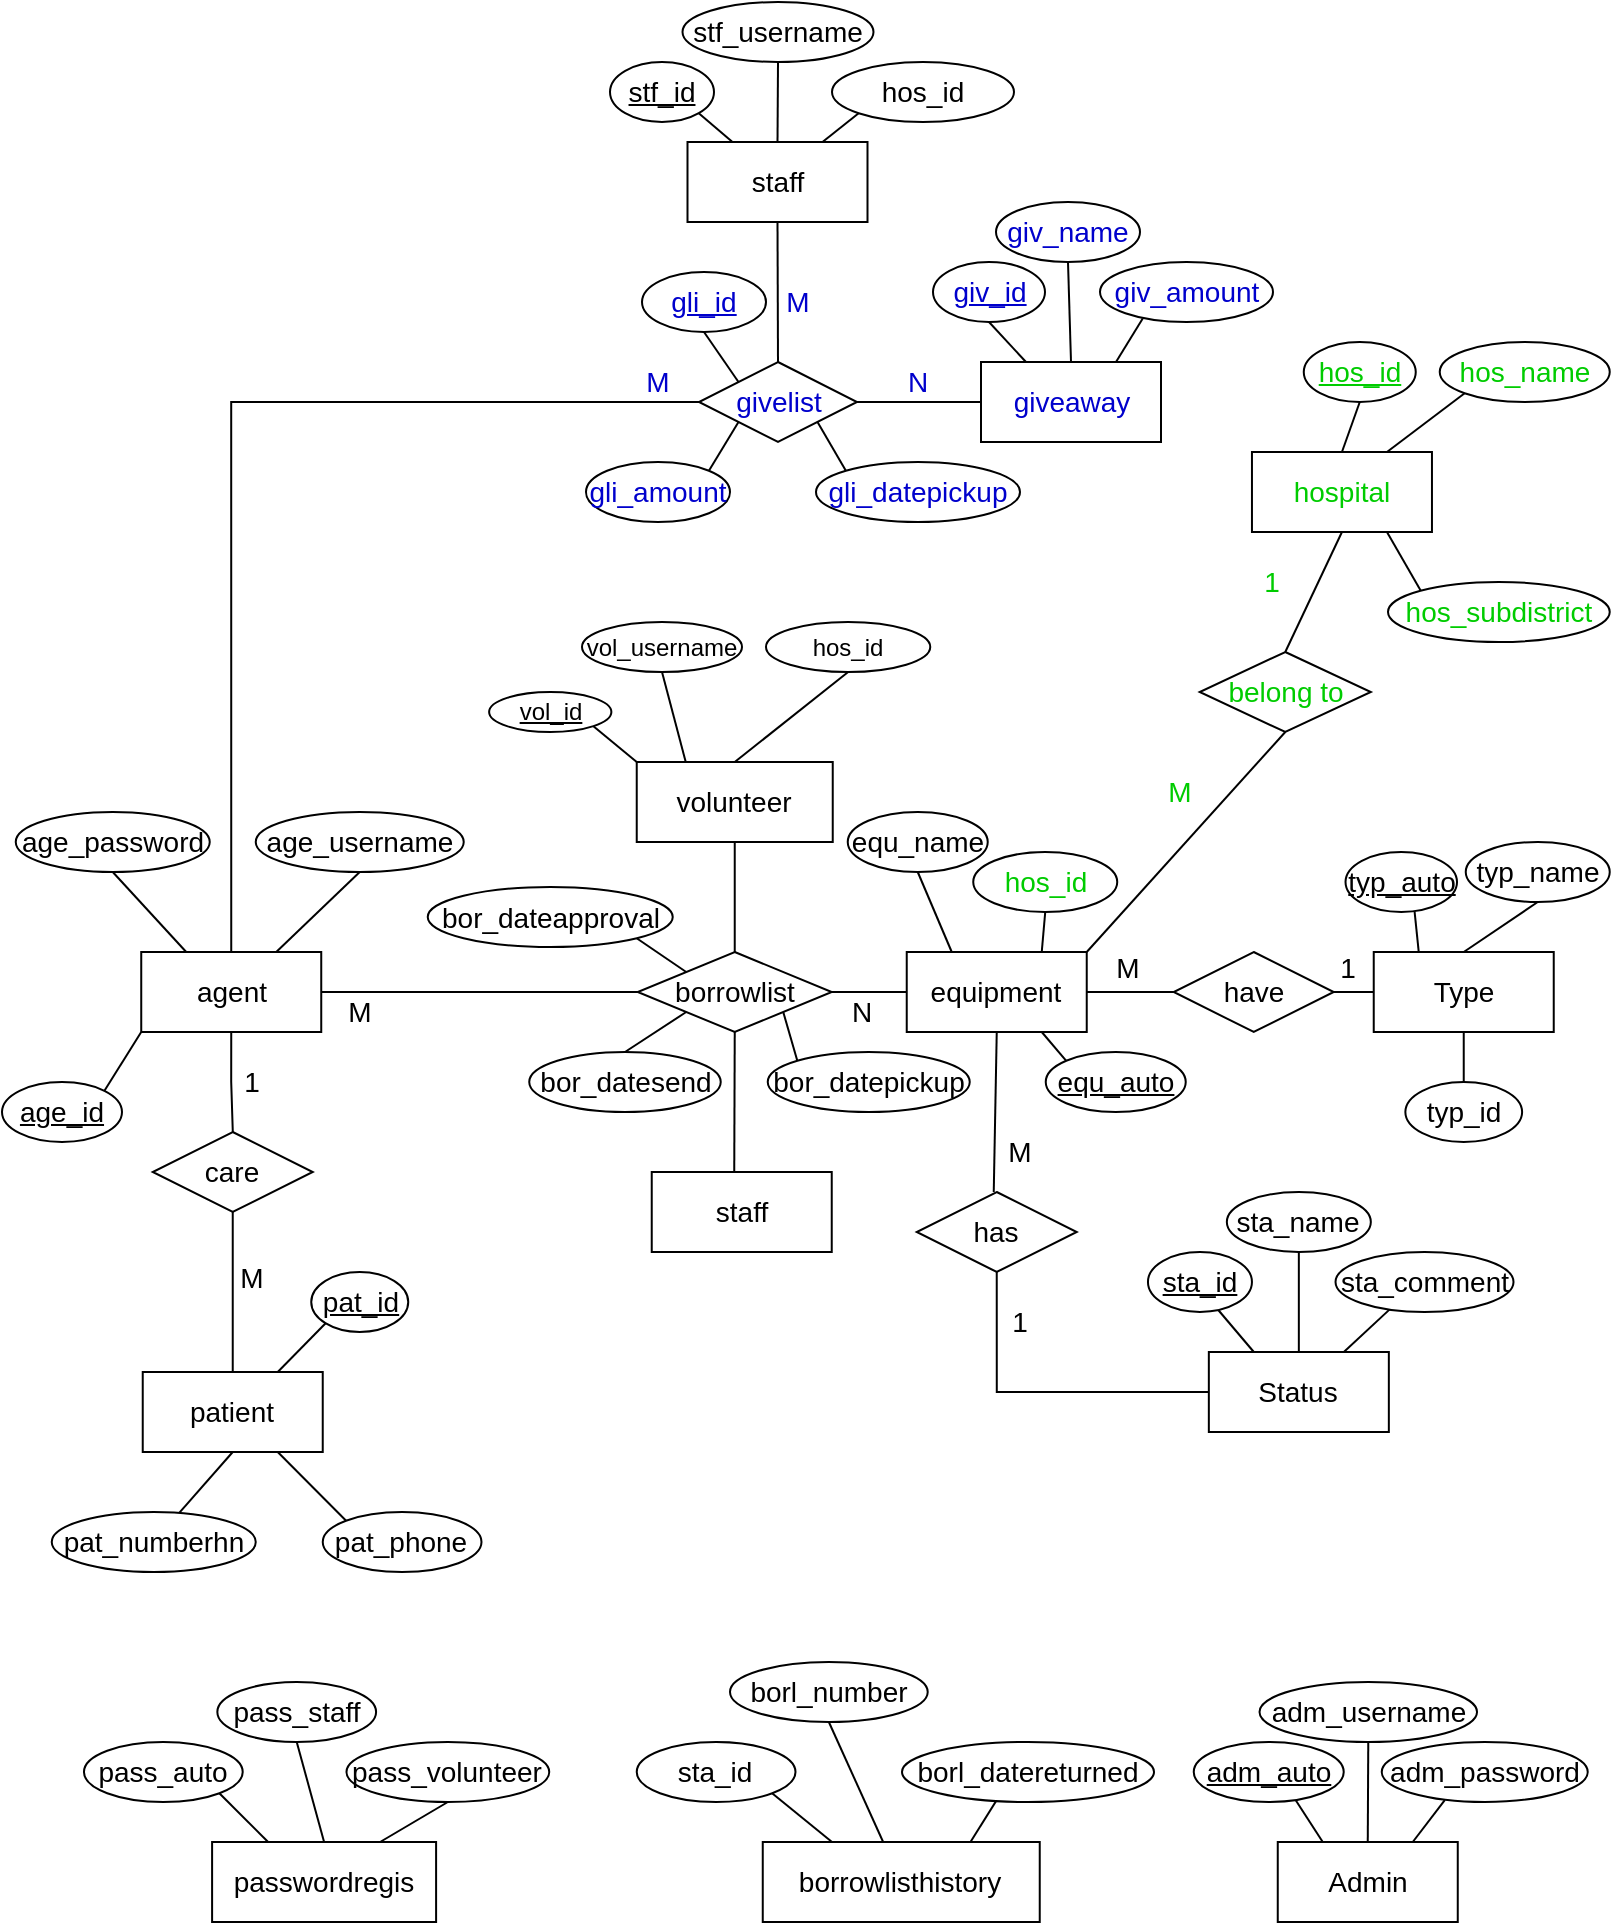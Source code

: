 <mxfile version="26.0.6">
  <diagram name="Page-1" id="g4jFMcm0eVery6ui0c0K">
    <mxGraphModel dx="733" dy="368" grid="1" gridSize="10" guides="1" tooltips="1" connect="1" arrows="1" fold="1" page="1" pageScale="1" pageWidth="827" pageHeight="1169" math="0" shadow="0">
      <root>
        <mxCell id="0" />
        <mxCell id="1" parent="0" />
        <mxCell id="QGnAQyisiJ7Ppkhib9Jt-1" style="rounded=0;orthogonalLoop=1;jettySize=auto;html=1;exitX=0.75;exitY=1;exitDx=0;exitDy=0;entryX=0;entryY=0;entryDx=0;entryDy=0;endArrow=none;endFill=0;" parent="1" source="QGnAQyisiJ7Ppkhib9Jt-3" target="QGnAQyisiJ7Ppkhib9Jt-78" edge="1">
          <mxGeometry relative="1" as="geometry" />
        </mxCell>
        <mxCell id="QGnAQyisiJ7Ppkhib9Jt-2" style="rounded=0;orthogonalLoop=1;jettySize=auto;html=1;exitX=0.5;exitY=1;exitDx=0;exitDy=0;endArrow=none;endFill=0;" parent="1" source="QGnAQyisiJ7Ppkhib9Jt-3" target="QGnAQyisiJ7Ppkhib9Jt-75" edge="1">
          <mxGeometry relative="1" as="geometry" />
        </mxCell>
        <mxCell id="QGnAQyisiJ7Ppkhib9Jt-3" value="&lt;div style=&quot;font-size: 14px;&quot;&gt;&lt;font style=&quot;font-size: 14px;&quot;&gt;patient&lt;/font&gt;&lt;/div&gt;" style="rounded=0;whiteSpace=wrap;html=1;fontSize=14;" parent="1" vertex="1">
          <mxGeometry x="80.37" y="725" width="90" height="40" as="geometry" />
        </mxCell>
        <mxCell id="QGnAQyisiJ7Ppkhib9Jt-4" style="edgeStyle=orthogonalEdgeStyle;rounded=0;orthogonalLoop=1;jettySize=auto;html=1;exitX=0.5;exitY=1;exitDx=0;exitDy=0;endArrow=none;endFill=0;" parent="1" source="QGnAQyisiJ7Ppkhib9Jt-5" target="QGnAQyisiJ7Ppkhib9Jt-7" edge="1">
          <mxGeometry relative="1" as="geometry" />
        </mxCell>
        <mxCell id="0Sr6EJHMYYpEwXV3v2He-5" style="rounded=0;orthogonalLoop=1;jettySize=auto;html=1;exitX=0;exitY=1;exitDx=0;exitDy=0;entryX=1;entryY=0;entryDx=0;entryDy=0;endArrow=none;endFill=0;" edge="1" parent="1" source="QGnAQyisiJ7Ppkhib9Jt-5" target="QGnAQyisiJ7Ppkhib9Jt-50">
          <mxGeometry relative="1" as="geometry" />
        </mxCell>
        <mxCell id="QGnAQyisiJ7Ppkhib9Jt-5" value="&lt;div style=&quot;font-size: 14px;&quot;&gt;&lt;font style=&quot;font-size: 14px;&quot;&gt;agent&lt;/font&gt;&lt;/div&gt;" style="rounded=0;whiteSpace=wrap;html=1;fontSize=14;" parent="1" vertex="1">
          <mxGeometry x="79.62" y="515" width="90" height="40" as="geometry" />
        </mxCell>
        <mxCell id="QGnAQyisiJ7Ppkhib9Jt-6" style="edgeStyle=orthogonalEdgeStyle;rounded=0;orthogonalLoop=1;jettySize=auto;html=1;exitX=0.5;exitY=1;exitDx=0;exitDy=0;entryX=0.5;entryY=0;entryDx=0;entryDy=0;endArrow=none;endFill=0;" parent="1" source="QGnAQyisiJ7Ppkhib9Jt-7" target="QGnAQyisiJ7Ppkhib9Jt-3" edge="1">
          <mxGeometry relative="1" as="geometry" />
        </mxCell>
        <mxCell id="QGnAQyisiJ7Ppkhib9Jt-7" value="&lt;font style=&quot;font-size: 14px;&quot;&gt;care&lt;/font&gt;" style="rhombus;whiteSpace=wrap;html=1;fontSize=14;" parent="1" vertex="1">
          <mxGeometry x="85.37" y="605" width="80" height="40" as="geometry" />
        </mxCell>
        <mxCell id="QGnAQyisiJ7Ppkhib9Jt-8" value="&lt;div style=&quot;font-size: 14px;&quot;&gt;&lt;font style=&quot;font-size: 14px;&quot;&gt;equipment&lt;/font&gt;&lt;/div&gt;" style="rounded=0;whiteSpace=wrap;html=1;fontSize=14;" parent="1" vertex="1">
          <mxGeometry x="462.37" y="515" width="90" height="40" as="geometry" />
        </mxCell>
        <mxCell id="QGnAQyisiJ7Ppkhib9Jt-9" style="edgeStyle=orthogonalEdgeStyle;rounded=0;orthogonalLoop=1;jettySize=auto;html=1;exitX=0.5;exitY=0;exitDx=0;exitDy=0;endArrow=none;endFill=0;" parent="1" source="QGnAQyisiJ7Ppkhib9Jt-10" target="QGnAQyisiJ7Ppkhib9Jt-110" edge="1">
          <mxGeometry relative="1" as="geometry" />
        </mxCell>
        <mxCell id="QGnAQyisiJ7Ppkhib9Jt-10" value="borrowlist" style="rhombus;whiteSpace=wrap;html=1;fontSize=14;" parent="1" vertex="1">
          <mxGeometry x="327.87" y="515" width="97" height="40" as="geometry" />
        </mxCell>
        <mxCell id="QGnAQyisiJ7Ppkhib9Jt-11" value="" style="endArrow=none;html=1;rounded=0;exitX=1;exitY=0.5;exitDx=0;exitDy=0;endFill=0;entryX=0;entryY=0.5;entryDx=0;entryDy=0;fontSize=14;" parent="1" source="QGnAQyisiJ7Ppkhib9Jt-5" target="QGnAQyisiJ7Ppkhib9Jt-10" edge="1">
          <mxGeometry width="50" height="50" relative="1" as="geometry">
            <mxPoint x="544.87" y="545" as="sourcePoint" />
            <mxPoint x="316.87" y="535" as="targetPoint" />
          </mxGeometry>
        </mxCell>
        <mxCell id="QGnAQyisiJ7Ppkhib9Jt-12" value="" style="endArrow=none;html=1;rounded=0;exitX=1;exitY=0.5;exitDx=0;exitDy=0;entryX=0;entryY=0.5;entryDx=0;entryDy=0;fontSize=14;" parent="1" source="QGnAQyisiJ7Ppkhib9Jt-10" target="QGnAQyisiJ7Ppkhib9Jt-8" edge="1">
          <mxGeometry width="50" height="50" relative="1" as="geometry">
            <mxPoint x="474.87" y="545" as="sourcePoint" />
            <mxPoint x="524.87" y="495" as="targetPoint" />
          </mxGeometry>
        </mxCell>
        <mxCell id="QGnAQyisiJ7Ppkhib9Jt-13" value="&lt;font style=&quot;font-size: 14px;&quot;&gt;have&lt;/font&gt;" style="rhombus;whiteSpace=wrap;html=1;fontSize=14;" parent="1" vertex="1">
          <mxGeometry x="595.87" y="515" width="80" height="40" as="geometry" />
        </mxCell>
        <mxCell id="QGnAQyisiJ7Ppkhib9Jt-14" value="&lt;font style=&quot;font-size: 14px;&quot;&gt;Type&lt;/font&gt;" style="rounded=0;whiteSpace=wrap;html=1;fontSize=14;" parent="1" vertex="1">
          <mxGeometry x="695.87" y="515" width="90" height="40" as="geometry" />
        </mxCell>
        <mxCell id="QGnAQyisiJ7Ppkhib9Jt-15" value="" style="endArrow=none;html=1;rounded=0;exitX=1;exitY=0.5;exitDx=0;exitDy=0;entryX=0;entryY=0.5;entryDx=0;entryDy=0;fontSize=14;" parent="1" source="QGnAQyisiJ7Ppkhib9Jt-8" target="QGnAQyisiJ7Ppkhib9Jt-13" edge="1">
          <mxGeometry width="50" height="50" relative="1" as="geometry">
            <mxPoint x="844.87" y="615" as="sourcePoint" />
            <mxPoint x="894.87" y="565" as="targetPoint" />
          </mxGeometry>
        </mxCell>
        <mxCell id="QGnAQyisiJ7Ppkhib9Jt-16" value="&lt;font style=&quot;font-size: 14px;&quot;&gt;Status&lt;/font&gt;" style="rounded=0;whiteSpace=wrap;html=1;fontSize=14;" parent="1" vertex="1">
          <mxGeometry x="613.42" y="715" width="90" height="40" as="geometry" />
        </mxCell>
        <mxCell id="QGnAQyisiJ7Ppkhib9Jt-17" value="&lt;div style=&quot;font-size: 14px;&quot;&gt;&lt;font style=&quot;font-size: 14px;&quot;&gt;&lt;span style=&quot;background-color: transparent; color: light-dark(rgb(0, 0, 0), rgb(255, 255, 255));&quot;&gt;borrowlist&lt;/span&gt;history&lt;/font&gt;&lt;/div&gt;" style="rounded=0;whiteSpace=wrap;html=1;fontSize=14;" parent="1" vertex="1">
          <mxGeometry x="390.38" y="960" width="138.49" height="40" as="geometry" />
        </mxCell>
        <mxCell id="QGnAQyisiJ7Ppkhib9Jt-18" value="" style="endArrow=none;html=1;rounded=0;entryX=0;entryY=0.5;entryDx=0;entryDy=0;exitX=1;exitY=0.5;exitDx=0;exitDy=0;fontSize=14;" parent="1" source="QGnAQyisiJ7Ppkhib9Jt-13" target="QGnAQyisiJ7Ppkhib9Jt-14" edge="1">
          <mxGeometry width="50" height="50" relative="1" as="geometry">
            <mxPoint x="682.87" y="532.5" as="sourcePoint" />
            <mxPoint x="722.87" y="602.5" as="targetPoint" />
          </mxGeometry>
        </mxCell>
        <mxCell id="QGnAQyisiJ7Ppkhib9Jt-19" value="M" style="text;html=1;align=center;verticalAlign=middle;whiteSpace=wrap;rounded=0;fontSize=14;" parent="1" vertex="1">
          <mxGeometry x="124.87" y="665" width="20" height="25" as="geometry" />
        </mxCell>
        <mxCell id="QGnAQyisiJ7Ppkhib9Jt-20" value="1" style="text;html=1;align=center;verticalAlign=middle;whiteSpace=wrap;rounded=0;fontSize=14;" parent="1" vertex="1">
          <mxGeometry x="124.87" y="570" width="20" height="20" as="geometry" />
        </mxCell>
        <mxCell id="QGnAQyisiJ7Ppkhib9Jt-21" value="M" style="text;html=1;align=center;verticalAlign=middle;whiteSpace=wrap;rounded=0;fontSize=14;" parent="1" vertex="1">
          <mxGeometry x="178.87" y="535" width="20" height="20" as="geometry" />
        </mxCell>
        <mxCell id="QGnAQyisiJ7Ppkhib9Jt-22" value="N" style="text;html=1;align=center;verticalAlign=middle;whiteSpace=wrap;rounded=0;fontSize=14;" parent="1" vertex="1">
          <mxGeometry x="429.87" y="535" width="20" height="20" as="geometry" />
        </mxCell>
        <mxCell id="QGnAQyisiJ7Ppkhib9Jt-23" value="M" style="text;html=1;align=center;verticalAlign=middle;whiteSpace=wrap;rounded=0;fontSize=14;fontColor=#0000CC;" parent="1" vertex="1">
          <mxGeometry x="398" y="180" width="20" height="20" as="geometry" />
        </mxCell>
        <mxCell id="QGnAQyisiJ7Ppkhib9Jt-24" value="M" style="text;html=1;align=center;verticalAlign=middle;whiteSpace=wrap;rounded=0;fontSize=14;" parent="1" vertex="1">
          <mxGeometry x="562.87" y="512.5" width="20" height="20" as="geometry" />
        </mxCell>
        <mxCell id="QGnAQyisiJ7Ppkhib9Jt-25" value="1" style="text;html=1;align=center;verticalAlign=middle;whiteSpace=wrap;rounded=0;fontSize=14;" parent="1" vertex="1">
          <mxGeometry x="672.87" y="512.5" width="20" height="20" as="geometry" />
        </mxCell>
        <mxCell id="QGnAQyisiJ7Ppkhib9Jt-26" value="" style="endArrow=none;html=1;rounded=0;exitX=0.75;exitY=0;exitDx=0;exitDy=0;entryX=0.5;entryY=1;entryDx=0;entryDy=0;fontSize=14;" parent="1" source="QGnAQyisiJ7Ppkhib9Jt-5" target="QGnAQyisiJ7Ppkhib9Jt-48" edge="1">
          <mxGeometry width="50" height="50" relative="1" as="geometry">
            <mxPoint x="261.87" y="555" as="sourcePoint" />
            <mxPoint x="76.87" y="395" as="targetPoint" />
          </mxGeometry>
        </mxCell>
        <mxCell id="QGnAQyisiJ7Ppkhib9Jt-27" value="" style="endArrow=none;html=1;rounded=0;exitX=0.75;exitY=1;exitDx=0;exitDy=0;entryX=0;entryY=0;entryDx=0;entryDy=0;fontSize=14;" parent="1" source="QGnAQyisiJ7Ppkhib9Jt-8" target="QGnAQyisiJ7Ppkhib9Jt-97" edge="1">
          <mxGeometry width="50" height="50" relative="1" as="geometry">
            <mxPoint x="564.87" y="535" as="sourcePoint" />
            <mxPoint x="467.62" y="490.55" as="targetPoint" />
          </mxGeometry>
        </mxCell>
        <mxCell id="QGnAQyisiJ7Ppkhib9Jt-28" value="" style="endArrow=none;html=1;rounded=0;exitX=0.25;exitY=0;exitDx=0;exitDy=0;entryX=0.619;entryY=0.984;entryDx=0;entryDy=0;entryPerimeter=0;fontSize=14;" parent="1" source="QGnAQyisiJ7Ppkhib9Jt-14" target="QGnAQyisiJ7Ppkhib9Jt-67" edge="1">
          <mxGeometry width="50" height="50" relative="1" as="geometry">
            <mxPoint x="584.87" y="512.5" as="sourcePoint" />
            <mxPoint x="709.87" y="442.5" as="targetPoint" />
          </mxGeometry>
        </mxCell>
        <mxCell id="QGnAQyisiJ7Ppkhib9Jt-29" value="" style="endArrow=none;html=1;rounded=0;exitX=0.5;exitY=1;exitDx=0;exitDy=0;entryX=0.5;entryY=0;entryDx=0;entryDy=0;fontSize=14;" parent="1" source="QGnAQyisiJ7Ppkhib9Jt-14" target="QGnAQyisiJ7Ppkhib9Jt-68" edge="1">
          <mxGeometry width="50" height="50" relative="1" as="geometry">
            <mxPoint x="587.87" y="552.5" as="sourcePoint" />
            <mxPoint x="787.87" y="452.5" as="targetPoint" />
          </mxGeometry>
        </mxCell>
        <mxCell id="QGnAQyisiJ7Ppkhib9Jt-30" value="" style="endArrow=none;html=1;rounded=0;exitX=0.25;exitY=0;exitDx=0;exitDy=0;entryX=0.676;entryY=0.967;entryDx=0;entryDy=0;entryPerimeter=0;fontSize=14;" parent="1" source="QGnAQyisiJ7Ppkhib9Jt-16" target="QGnAQyisiJ7Ppkhib9Jt-71" edge="1">
          <mxGeometry width="50" height="50" relative="1" as="geometry">
            <mxPoint x="477.98" y="545" as="sourcePoint" />
            <mxPoint x="612.98" y="615" as="targetPoint" />
          </mxGeometry>
        </mxCell>
        <mxCell id="QGnAQyisiJ7Ppkhib9Jt-31" value="&lt;div style=&quot;font-size: 14px;&quot;&gt;&lt;font style=&quot;font-size: 14px;&quot;&gt;giveaway&lt;/font&gt;&lt;/div&gt;" style="rounded=0;whiteSpace=wrap;html=1;fontSize=14;fontColor=#0000CC;" parent="1" vertex="1">
          <mxGeometry x="499.5" y="220" width="90" height="40" as="geometry" />
        </mxCell>
        <mxCell id="QGnAQyisiJ7Ppkhib9Jt-32" value="givelist" style="rhombus;whiteSpace=wrap;html=1;fontSize=14;fontColor=#0000CC;" parent="1" vertex="1">
          <mxGeometry x="358.5" y="220" width="79" height="40" as="geometry" />
        </mxCell>
        <mxCell id="QGnAQyisiJ7Ppkhib9Jt-33" value="" style="endArrow=none;html=1;rounded=0;entryX=0;entryY=0.5;entryDx=0;entryDy=0;exitX=1;exitY=0.5;exitDx=0;exitDy=0;fontSize=14;fontColor=#0000CC;" parent="1" source="QGnAQyisiJ7Ppkhib9Jt-32" target="QGnAQyisiJ7Ppkhib9Jt-31" edge="1">
          <mxGeometry width="50" height="50" relative="1" as="geometry">
            <mxPoint x="388" y="410" as="sourcePoint" />
            <mxPoint x="438" y="360" as="targetPoint" />
          </mxGeometry>
        </mxCell>
        <mxCell id="QGnAQyisiJ7Ppkhib9Jt-34" value="" style="endArrow=none;html=1;rounded=0;exitX=0.5;exitY=0;exitDx=0;exitDy=0;entryX=0;entryY=0.5;entryDx=0;entryDy=0;edgeStyle=orthogonalEdgeStyle;fontSize=14;fontColor=#0000FF;" parent="1" source="QGnAQyisiJ7Ppkhib9Jt-5" target="QGnAQyisiJ7Ppkhib9Jt-32" edge="1">
          <mxGeometry width="50" height="50" relative="1" as="geometry">
            <mxPoint x="418" y="400" as="sourcePoint" />
            <mxPoint x="468" y="350" as="targetPoint" />
          </mxGeometry>
        </mxCell>
        <mxCell id="QGnAQyisiJ7Ppkhib9Jt-35" value="M" style="text;html=1;align=center;verticalAlign=middle;whiteSpace=wrap;rounded=0;fontSize=14;fontColor=#0000CC;" parent="1" vertex="1">
          <mxGeometry x="328" y="220" width="20" height="20" as="geometry" />
        </mxCell>
        <mxCell id="QGnAQyisiJ7Ppkhib9Jt-36" value="N" style="text;html=1;align=center;verticalAlign=middle;whiteSpace=wrap;rounded=0;fontSize=14;fontColor=#0000CC;" parent="1" vertex="1">
          <mxGeometry x="458" y="220" width="20" height="20" as="geometry" />
        </mxCell>
        <mxCell id="QGnAQyisiJ7Ppkhib9Jt-37" value="" style="endArrow=none;html=1;rounded=0;entryX=0.309;entryY=0.944;entryDx=0;entryDy=0;entryPerimeter=0;exitX=0.75;exitY=0;exitDx=0;exitDy=0;fontSize=14;" parent="1" source="QGnAQyisiJ7Ppkhib9Jt-16" target="QGnAQyisiJ7Ppkhib9Jt-72" edge="1">
          <mxGeometry width="50" height="50" relative="1" as="geometry">
            <mxPoint x="687.98" y="655" as="sourcePoint" />
            <mxPoint x="702.98" y="615" as="targetPoint" />
          </mxGeometry>
        </mxCell>
        <mxCell id="QGnAQyisiJ7Ppkhib9Jt-38" value="" style="endArrow=none;html=1;rounded=0;exitX=0.25;exitY=0;exitDx=0;exitDy=0;entryX=0.5;entryY=1;entryDx=0;entryDy=0;fontSize=14;fontColor=#0000CC;" parent="1" source="QGnAQyisiJ7Ppkhib9Jt-31" target="QGnAQyisiJ7Ppkhib9Jt-52" edge="1">
          <mxGeometry width="50" height="50" relative="1" as="geometry">
            <mxPoint x="547" y="350" as="sourcePoint" />
            <mxPoint x="548.5" y="190" as="targetPoint" />
          </mxGeometry>
        </mxCell>
        <mxCell id="QGnAQyisiJ7Ppkhib9Jt-39" value="" style="endArrow=none;html=1;rounded=0;exitX=0.75;exitY=0;exitDx=0;exitDy=0;entryX=0.247;entryY=0.942;entryDx=0;entryDy=0;entryPerimeter=0;fontSize=14;fontColor=#0000CC;" parent="1" source="QGnAQyisiJ7Ppkhib9Jt-31" target="QGnAQyisiJ7Ppkhib9Jt-51" edge="1">
          <mxGeometry width="50" height="50" relative="1" as="geometry">
            <mxPoint x="580.5" y="220" as="sourcePoint" />
            <mxPoint x="650.5" y="180" as="targetPoint" />
          </mxGeometry>
        </mxCell>
        <mxCell id="QGnAQyisiJ7Ppkhib9Jt-40" value="&lt;div style=&quot;font-size: 14px;&quot;&gt;&lt;font style=&quot;font-size: 14px;&quot;&gt;Admin&lt;/font&gt;&lt;/div&gt;" style="rounded=0;whiteSpace=wrap;html=1;fontSize=14;" parent="1" vertex="1">
          <mxGeometry x="647.88" y="960" width="90" height="40" as="geometry" />
        </mxCell>
        <mxCell id="QGnAQyisiJ7Ppkhib9Jt-41" value="&lt;div style=&quot;font-size: 14px;&quot;&gt;&lt;font style=&quot;font-size: 14px;&quot;&gt;staff&lt;/font&gt;&lt;/div&gt;" style="rounded=0;whiteSpace=wrap;html=1;fontSize=14;" parent="1" vertex="1">
          <mxGeometry x="352.75" y="110" width="90" height="40" as="geometry" />
        </mxCell>
        <mxCell id="QGnAQyisiJ7Ppkhib9Jt-42" value="" style="endArrow=none;html=1;rounded=0;exitX=0.5;exitY=0;exitDx=0;exitDy=0;entryX=0.5;entryY=1;entryDx=0;entryDy=0;fontSize=14;" parent="1" source="QGnAQyisiJ7Ppkhib9Jt-32" target="QGnAQyisiJ7Ppkhib9Jt-41" edge="1">
          <mxGeometry width="50" height="50" relative="1" as="geometry">
            <mxPoint x="408" y="330" as="sourcePoint" />
            <mxPoint x="458" y="280" as="targetPoint" />
          </mxGeometry>
        </mxCell>
        <mxCell id="QGnAQyisiJ7Ppkhib9Jt-43" value="&lt;font style=&quot;font-size: 14px;&quot;&gt;has&lt;/font&gt;" style="rhombus;whiteSpace=wrap;html=1;fontSize=14;" parent="1" vertex="1">
          <mxGeometry x="467.37" y="635" width="80" height="40" as="geometry" />
        </mxCell>
        <mxCell id="QGnAQyisiJ7Ppkhib9Jt-44" value="" style="endArrow=none;html=1;rounded=0;exitX=0.5;exitY=1;exitDx=0;exitDy=0;entryX=0.5;entryY=0;entryDx=0;entryDy=0;fontSize=14;" parent="1" source="QGnAQyisiJ7Ppkhib9Jt-8" edge="1">
          <mxGeometry width="50" height="50" relative="1" as="geometry">
            <mxPoint x="424.87" y="655" as="sourcePoint" />
            <mxPoint x="505.87" y="635" as="targetPoint" />
          </mxGeometry>
        </mxCell>
        <mxCell id="QGnAQyisiJ7Ppkhib9Jt-45" value="" style="endArrow=none;html=1;rounded=0;exitX=0.5;exitY=1;exitDx=0;exitDy=0;entryX=0;entryY=0.5;entryDx=0;entryDy=0;edgeStyle=orthogonalEdgeStyle;fontSize=14;" parent="1" source="QGnAQyisiJ7Ppkhib9Jt-43" target="QGnAQyisiJ7Ppkhib9Jt-16" edge="1">
          <mxGeometry width="50" height="50" relative="1" as="geometry">
            <mxPoint x="461.87" y="645" as="sourcePoint" />
            <mxPoint x="511.87" y="595" as="targetPoint" />
          </mxGeometry>
        </mxCell>
        <mxCell id="QGnAQyisiJ7Ppkhib9Jt-46" value="M" style="text;html=1;align=center;verticalAlign=middle;whiteSpace=wrap;rounded=0;fontSize=14;" parent="1" vertex="1">
          <mxGeometry x="508.87" y="605" width="20" height="20" as="geometry" />
        </mxCell>
        <mxCell id="QGnAQyisiJ7Ppkhib9Jt-47" value="1" style="text;html=1;align=center;verticalAlign=middle;whiteSpace=wrap;rounded=0;fontSize=14;" parent="1" vertex="1">
          <mxGeometry x="508.87" y="690" width="20" height="20" as="geometry" />
        </mxCell>
        <mxCell id="QGnAQyisiJ7Ppkhib9Jt-48" value="&lt;font style=&quot;font-size: 14px;&quot;&gt;age_username&lt;/font&gt;" style="ellipse;whiteSpace=wrap;html=1;fontSize=14;" parent="1" vertex="1">
          <mxGeometry x="136.87" y="445" width="104" height="30" as="geometry" />
        </mxCell>
        <mxCell id="QGnAQyisiJ7Ppkhib9Jt-50" value="&lt;font style=&quot;font-size: 14px;&quot;&gt;&lt;u&gt;age_id&lt;/u&gt;&lt;/font&gt;" style="ellipse;whiteSpace=wrap;html=1;fontSize=14;" parent="1" vertex="1">
          <mxGeometry x="10" y="580" width="60" height="30" as="geometry" />
        </mxCell>
        <mxCell id="QGnAQyisiJ7Ppkhib9Jt-51" value="&lt;font style=&quot;font-size: 14px;&quot;&gt;giv_amount&lt;/font&gt;" style="ellipse;whiteSpace=wrap;html=1;fontSize=14;fontColor=#0000CC;" parent="1" vertex="1">
          <mxGeometry x="559" y="170" width="86.5" height="30" as="geometry" />
        </mxCell>
        <mxCell id="QGnAQyisiJ7Ppkhib9Jt-52" value="&lt;font style=&quot;font-size: 14px;&quot;&gt;&lt;u&gt;giv_id&lt;/u&gt;&lt;/font&gt;" style="ellipse;whiteSpace=wrap;html=1;fontSize=14;fontColor=#0000CC;" parent="1" vertex="1">
          <mxGeometry x="475.5" y="170" width="56" height="30" as="geometry" />
        </mxCell>
        <mxCell id="QGnAQyisiJ7Ppkhib9Jt-53" value="&lt;font style=&quot;font-size: 14px;&quot;&gt;giv_name&lt;/font&gt;" style="ellipse;whiteSpace=wrap;html=1;fontSize=14;fontColor=#0000CC;" parent="1" vertex="1">
          <mxGeometry x="507" y="140" width="72" height="30" as="geometry" />
        </mxCell>
        <mxCell id="QGnAQyisiJ7Ppkhib9Jt-54" value="" style="endArrow=none;html=1;rounded=0;exitX=0.5;exitY=0;exitDx=0;exitDy=0;entryX=0.5;entryY=1;entryDx=0;entryDy=0;fontSize=14;" parent="1" source="QGnAQyisiJ7Ppkhib9Jt-31" target="QGnAQyisiJ7Ppkhib9Jt-53" edge="1">
          <mxGeometry width="50" height="50" relative="1" as="geometry">
            <mxPoint x="619.5" y="220" as="sourcePoint" />
            <mxPoint x="642.5" y="183" as="targetPoint" />
          </mxGeometry>
        </mxCell>
        <mxCell id="QGnAQyisiJ7Ppkhib9Jt-55" style="rounded=0;orthogonalLoop=1;jettySize=auto;html=1;exitX=0.5;exitY=1;exitDx=0;exitDy=0;entryX=0.25;entryY=0;entryDx=0;entryDy=0;endArrow=none;endFill=0;" parent="1" source="QGnAQyisiJ7Ppkhib9Jt-56" target="QGnAQyisiJ7Ppkhib9Jt-5" edge="1">
          <mxGeometry relative="1" as="geometry" />
        </mxCell>
        <mxCell id="QGnAQyisiJ7Ppkhib9Jt-56" value="&lt;font style=&quot;font-size: 14px;&quot;&gt;age_password&lt;/font&gt;" style="ellipse;whiteSpace=wrap;html=1;fontSize=14;" parent="1" vertex="1">
          <mxGeometry x="16.87" y="445" width="97" height="30" as="geometry" />
        </mxCell>
        <mxCell id="QGnAQyisiJ7Ppkhib9Jt-57" value="&lt;font style=&quot;font-size: 14px; color: light-dark(rgb(0, 0, 0), rgb(0, 204, 0));&quot;&gt;hos_id&lt;/font&gt;" style="ellipse;whiteSpace=wrap;html=1;fontSize=14;" parent="1" vertex="1">
          <mxGeometry x="425" y="70" width="91" height="30" as="geometry" />
        </mxCell>
        <mxCell id="QGnAQyisiJ7Ppkhib9Jt-58" value="&lt;font style=&quot;font-size: 14px;&quot;&gt;&lt;u&gt;stf_id&lt;/u&gt;&lt;/font&gt;" style="ellipse;whiteSpace=wrap;html=1;fontSize=14;" parent="1" vertex="1">
          <mxGeometry x="314" y="70" width="52" height="30" as="geometry" />
        </mxCell>
        <mxCell id="QGnAQyisiJ7Ppkhib9Jt-59" value="&lt;font style=&quot;font-size: 14px;&quot;&gt;stf_username&lt;/font&gt;" style="ellipse;whiteSpace=wrap;html=1;fontSize=14;" parent="1" vertex="1">
          <mxGeometry x="350.25" y="40" width="95.5" height="30" as="geometry" />
        </mxCell>
        <mxCell id="QGnAQyisiJ7Ppkhib9Jt-60" value="" style="endArrow=none;html=1;rounded=0;exitX=0.75;exitY=0;exitDx=0;exitDy=0;entryX=0;entryY=1;entryDx=0;entryDy=0;fontSize=14;" parent="1" source="QGnAQyisiJ7Ppkhib9Jt-41" target="QGnAQyisiJ7Ppkhib9Jt-57" edge="1">
          <mxGeometry width="50" height="50" relative="1" as="geometry">
            <mxPoint x="413" y="110" as="sourcePoint" />
            <mxPoint x="463" y="60" as="targetPoint" />
          </mxGeometry>
        </mxCell>
        <mxCell id="QGnAQyisiJ7Ppkhib9Jt-61" value="" style="endArrow=none;html=1;rounded=0;exitX=0.5;exitY=0;exitDx=0;exitDy=0;entryX=0.5;entryY=1;entryDx=0;entryDy=0;fontSize=14;" parent="1" source="QGnAQyisiJ7Ppkhib9Jt-41" target="QGnAQyisiJ7Ppkhib9Jt-59" edge="1">
          <mxGeometry width="50" height="50" relative="1" as="geometry">
            <mxPoint x="438" y="120" as="sourcePoint" />
            <mxPoint x="481" y="83" as="targetPoint" />
          </mxGeometry>
        </mxCell>
        <mxCell id="QGnAQyisiJ7Ppkhib9Jt-62" value="" style="endArrow=none;html=1;rounded=0;exitX=0.25;exitY=0;exitDx=0;exitDy=0;entryX=1;entryY=1;entryDx=0;entryDy=0;fontSize=14;" parent="1" source="QGnAQyisiJ7Ppkhib9Jt-41" target="QGnAQyisiJ7Ppkhib9Jt-58" edge="1">
          <mxGeometry width="50" height="50" relative="1" as="geometry">
            <mxPoint x="408" y="120" as="sourcePoint" />
            <mxPoint x="428" y="50" as="targetPoint" />
          </mxGeometry>
        </mxCell>
        <mxCell id="QGnAQyisiJ7Ppkhib9Jt-63" value="&lt;font color=&quot;#00cc00&quot; style=&quot;font-size: 14px;&quot;&gt;hos_id&lt;/font&gt;" style="ellipse;whiteSpace=wrap;html=1;fontSize=14;" parent="1" vertex="1">
          <mxGeometry x="495.62" y="465" width="72" height="30" as="geometry" />
        </mxCell>
        <mxCell id="QGnAQyisiJ7Ppkhib9Jt-64" value="&lt;font style=&quot;font-size: 14px;&quot;&gt;equ_name&lt;/font&gt;" style="ellipse;whiteSpace=wrap;html=1;fontSize=14;" parent="1" vertex="1">
          <mxGeometry x="432.87" y="445" width="70" height="30" as="geometry" />
        </mxCell>
        <mxCell id="QGnAQyisiJ7Ppkhib9Jt-65" value="" style="endArrow=none;html=1;rounded=0;exitX=0.25;exitY=0;exitDx=0;exitDy=0;entryX=0.5;entryY=1;entryDx=0;entryDy=0;fontSize=14;" parent="1" source="QGnAQyisiJ7Ppkhib9Jt-8" target="QGnAQyisiJ7Ppkhib9Jt-64" edge="1">
          <mxGeometry width="50" height="50" relative="1" as="geometry">
            <mxPoint x="501.87" y="475" as="sourcePoint" />
            <mxPoint x="485.87" y="455" as="targetPoint" />
          </mxGeometry>
        </mxCell>
        <mxCell id="QGnAQyisiJ7Ppkhib9Jt-66" value="" style="endArrow=none;html=1;rounded=0;exitX=0.75;exitY=0;exitDx=0;exitDy=0;entryX=0.5;entryY=1;entryDx=0;entryDy=0;fontSize=14;" parent="1" source="QGnAQyisiJ7Ppkhib9Jt-8" target="QGnAQyisiJ7Ppkhib9Jt-63" edge="1">
          <mxGeometry width="50" height="50" relative="1" as="geometry">
            <mxPoint x="531.87" y="475" as="sourcePoint" />
            <mxPoint x="541.87" y="416" as="targetPoint" />
          </mxGeometry>
        </mxCell>
        <mxCell id="QGnAQyisiJ7Ppkhib9Jt-67" value="&lt;font style=&quot;font-size: 14px;&quot;&gt;&lt;u&gt;typ_auto&lt;/u&gt;&lt;/font&gt;" style="ellipse;whiteSpace=wrap;html=1;fontSize=14;" parent="1" vertex="1">
          <mxGeometry x="681.76" y="465" width="55.75" height="30" as="geometry" />
        </mxCell>
        <mxCell id="QGnAQyisiJ7Ppkhib9Jt-68" value="&lt;font style=&quot;font-size: 14px;&quot;&gt;typ_id&lt;/font&gt;" style="ellipse;whiteSpace=wrap;html=1;fontSize=14;" parent="1" vertex="1">
          <mxGeometry x="711.68" y="580" width="58.38" height="30" as="geometry" />
        </mxCell>
        <mxCell id="QGnAQyisiJ7Ppkhib9Jt-69" value="&lt;font style=&quot;font-size: 14px;&quot;&gt;typ_name&lt;/font&gt;" style="ellipse;whiteSpace=wrap;html=1;fontSize=14;" parent="1" vertex="1">
          <mxGeometry x="741.87" y="460" width="72" height="30" as="geometry" />
        </mxCell>
        <mxCell id="QGnAQyisiJ7Ppkhib9Jt-70" value="" style="endArrow=none;html=1;rounded=0;exitX=0.5;exitY=0;exitDx=0;exitDy=0;entryX=0.5;entryY=1;entryDx=0;entryDy=0;fontSize=14;" parent="1" source="QGnAQyisiJ7Ppkhib9Jt-14" target="QGnAQyisiJ7Ppkhib9Jt-69" edge="1">
          <mxGeometry width="50" height="50" relative="1" as="geometry">
            <mxPoint x="778.87" y="472.5" as="sourcePoint" />
            <mxPoint x="797.87" y="432.5" as="targetPoint" />
          </mxGeometry>
        </mxCell>
        <mxCell id="QGnAQyisiJ7Ppkhib9Jt-71" value="&lt;font style=&quot;font-size: 14px;&quot;&gt;&lt;u&gt;sta_id&lt;/u&gt;&lt;/font&gt;" style="ellipse;whiteSpace=wrap;html=1;fontSize=14;" parent="1" vertex="1">
          <mxGeometry x="582.98" y="665" width="52" height="30" as="geometry" />
        </mxCell>
        <mxCell id="QGnAQyisiJ7Ppkhib9Jt-72" value="&lt;font style=&quot;font-size: 14px;&quot;&gt;sta_comment&lt;/font&gt;" style="ellipse;whiteSpace=wrap;html=1;fontSize=14;" parent="1" vertex="1">
          <mxGeometry x="676.76" y="665" width="89" height="30" as="geometry" />
        </mxCell>
        <mxCell id="QGnAQyisiJ7Ppkhib9Jt-73" value="&lt;font style=&quot;font-size: 14px;&quot;&gt;sta_name&lt;/font&gt;" style="ellipse;whiteSpace=wrap;html=1;fontSize=14;" parent="1" vertex="1">
          <mxGeometry x="622.42" y="635" width="72" height="30" as="geometry" />
        </mxCell>
        <mxCell id="QGnAQyisiJ7Ppkhib9Jt-74" value="" style="endArrow=none;html=1;rounded=0;entryX=0.5;entryY=1;entryDx=0;entryDy=0;exitX=0.5;exitY=0;exitDx=0;exitDy=0;fontSize=14;" parent="1" source="QGnAQyisiJ7Ppkhib9Jt-16" target="QGnAQyisiJ7Ppkhib9Jt-73" edge="1">
          <mxGeometry width="50" height="50" relative="1" as="geometry">
            <mxPoint x="657.98" y="655" as="sourcePoint" />
            <mxPoint x="703.98" y="615" as="targetPoint" />
          </mxGeometry>
        </mxCell>
        <mxCell id="QGnAQyisiJ7Ppkhib9Jt-75" value="&lt;font style=&quot;font-size: 14px;&quot;&gt;pat_numberhn&lt;/font&gt;" style="ellipse;whiteSpace=wrap;html=1;fontSize=14;" parent="1" vertex="1">
          <mxGeometry x="34.87" y="795" width="102" height="30" as="geometry" />
        </mxCell>
        <mxCell id="QGnAQyisiJ7Ppkhib9Jt-76" style="rounded=0;orthogonalLoop=1;jettySize=auto;html=1;exitX=0;exitY=1;exitDx=0;exitDy=0;entryX=0.75;entryY=0;entryDx=0;entryDy=0;endArrow=none;endFill=0;" parent="1" source="QGnAQyisiJ7Ppkhib9Jt-77" target="QGnAQyisiJ7Ppkhib9Jt-3" edge="1">
          <mxGeometry relative="1" as="geometry" />
        </mxCell>
        <mxCell id="QGnAQyisiJ7Ppkhib9Jt-77" value="&lt;font style=&quot;font-size: 14px;&quot;&gt;&lt;u&gt;pat_id&lt;/u&gt;&lt;/font&gt;" style="ellipse;whiteSpace=wrap;html=1;fontSize=14;" parent="1" vertex="1">
          <mxGeometry x="164.62" y="675" width="48.5" height="30" as="geometry" />
        </mxCell>
        <mxCell id="QGnAQyisiJ7Ppkhib9Jt-78" value="&lt;font style=&quot;font-size: 14px;&quot;&gt;pat_phone&lt;/font&gt;" style="ellipse;whiteSpace=wrap;html=1;fontSize=14;" parent="1" vertex="1">
          <mxGeometry x="170.37" y="795" width="79.38" height="30" as="geometry" />
        </mxCell>
        <mxCell id="QGnAQyisiJ7Ppkhib9Jt-79" value="&lt;font style=&quot;font-size: 14px;&quot;&gt;bor_datepickup&lt;/font&gt;" style="ellipse;whiteSpace=wrap;html=1;fontSize=14;" parent="1" vertex="1">
          <mxGeometry x="392.87" y="565" width="101" height="30" as="geometry" />
        </mxCell>
        <mxCell id="QGnAQyisiJ7Ppkhib9Jt-80" value="" style="endArrow=none;html=1;rounded=0;exitX=0;exitY=0;exitDx=0;exitDy=0;entryX=1;entryY=1;entryDx=0;entryDy=0;fontSize=14;" parent="1" source="QGnAQyisiJ7Ppkhib9Jt-79" target="QGnAQyisiJ7Ppkhib9Jt-10" edge="1">
          <mxGeometry width="50" height="50" relative="1" as="geometry">
            <mxPoint x="390.87" y="495" as="sourcePoint" />
            <mxPoint x="374.87" y="522" as="targetPoint" />
          </mxGeometry>
        </mxCell>
        <mxCell id="QGnAQyisiJ7Ppkhib9Jt-81" value="&lt;font style=&quot;font-size: 14px;&quot;&gt;&lt;u&gt;adm_auto&lt;/u&gt;&lt;/font&gt;" style="ellipse;whiteSpace=wrap;html=1;fontSize=14;" parent="1" vertex="1">
          <mxGeometry x="605.87" y="910" width="75" height="30" as="geometry" />
        </mxCell>
        <mxCell id="QGnAQyisiJ7Ppkhib9Jt-82" value="&lt;font style=&quot;font-size: 14px;&quot;&gt;adm_password&lt;/font&gt;" style="ellipse;whiteSpace=wrap;html=1;fontSize=14;" parent="1" vertex="1">
          <mxGeometry x="699.87" y="910" width="103" height="30" as="geometry" />
        </mxCell>
        <mxCell id="QGnAQyisiJ7Ppkhib9Jt-83" value="&lt;font style=&quot;font-size: 14px;&quot;&gt;adm_username&lt;/font&gt;" style="ellipse;whiteSpace=wrap;html=1;fontSize=14;" parent="1" vertex="1">
          <mxGeometry x="638.76" y="880" width="108.75" height="30" as="geometry" />
        </mxCell>
        <mxCell id="QGnAQyisiJ7Ppkhib9Jt-84" value="" style="endArrow=none;html=1;rounded=0;exitX=0.25;exitY=0;exitDx=0;exitDy=0;entryX=0.681;entryY=0.976;entryDx=0;entryDy=0;entryPerimeter=0;fontSize=14;" parent="1" source="QGnAQyisiJ7Ppkhib9Jt-40" target="QGnAQyisiJ7Ppkhib9Jt-81" edge="1">
          <mxGeometry width="50" height="50" relative="1" as="geometry">
            <mxPoint x="496.12" y="840" as="sourcePoint" />
            <mxPoint x="546.12" y="790" as="targetPoint" />
          </mxGeometry>
        </mxCell>
        <mxCell id="QGnAQyisiJ7Ppkhib9Jt-85" value="" style="endArrow=none;html=1;rounded=0;exitX=0.5;exitY=0;exitDx=0;exitDy=0;entryX=0.5;entryY=1;entryDx=0;entryDy=0;fontSize=14;" parent="1" source="QGnAQyisiJ7Ppkhib9Jt-40" target="QGnAQyisiJ7Ppkhib9Jt-83" edge="1">
          <mxGeometry width="50" height="50" relative="1" as="geometry">
            <mxPoint x="496.12" y="840" as="sourcePoint" />
            <mxPoint x="546.12" y="790" as="targetPoint" />
          </mxGeometry>
        </mxCell>
        <mxCell id="QGnAQyisiJ7Ppkhib9Jt-86" value="" style="endArrow=none;html=1;rounded=0;exitX=0.75;exitY=0;exitDx=0;exitDy=0;entryX=0.306;entryY=0.969;entryDx=0;entryDy=0;entryPerimeter=0;fontSize=14;" parent="1" source="QGnAQyisiJ7Ppkhib9Jt-40" target="QGnAQyisiJ7Ppkhib9Jt-82" edge="1">
          <mxGeometry width="50" height="50" relative="1" as="geometry">
            <mxPoint x="496.12" y="840" as="sourcePoint" />
            <mxPoint x="546.12" y="790" as="targetPoint" />
          </mxGeometry>
        </mxCell>
        <mxCell id="QGnAQyisiJ7Ppkhib9Jt-87" value="&lt;font style=&quot;font-size: 14px;&quot;&gt;gli_datepickup&lt;/font&gt;" style="ellipse;whiteSpace=wrap;html=1;fontSize=14;fontColor=#0000CC;" parent="1" vertex="1">
          <mxGeometry x="417" y="270" width="102" height="30" as="geometry" />
        </mxCell>
        <mxCell id="QGnAQyisiJ7Ppkhib9Jt-88" value="&lt;font style=&quot;font-size: 14px;&quot;&gt;gli_amount&lt;/font&gt;" style="ellipse;whiteSpace=wrap;html=1;fontSize=14;fontColor=#0000CC;" parent="1" vertex="1">
          <mxGeometry x="302" y="270" width="72" height="30" as="geometry" />
        </mxCell>
        <mxCell id="QGnAQyisiJ7Ppkhib9Jt-89" value="&lt;font style=&quot;font-size: 14px;&quot;&gt;&lt;u&gt;gli_id&lt;/u&gt;&lt;/font&gt;" style="ellipse;whiteSpace=wrap;html=1;fontSize=14;fontColor=#0000CC;" parent="1" vertex="1">
          <mxGeometry x="330" y="175" width="62" height="30" as="geometry" />
        </mxCell>
        <mxCell id="QGnAQyisiJ7Ppkhib9Jt-90" value="" style="endArrow=none;html=1;rounded=0;exitX=0;exitY=0;exitDx=0;exitDy=0;entryX=1;entryY=1;entryDx=0;entryDy=0;fontSize=14;fontColor=#0000CC;" parent="1" source="QGnAQyisiJ7Ppkhib9Jt-87" target="QGnAQyisiJ7Ppkhib9Jt-32" edge="1">
          <mxGeometry width="50" height="50" relative="1" as="geometry">
            <mxPoint x="463" y="285" as="sourcePoint" />
            <mxPoint x="417" y="255" as="targetPoint" />
          </mxGeometry>
        </mxCell>
        <mxCell id="QGnAQyisiJ7Ppkhib9Jt-91" value="" style="endArrow=none;html=1;rounded=0;exitX=0;exitY=0;exitDx=0;exitDy=0;entryX=0.5;entryY=1;entryDx=0;entryDy=0;fontSize=14;fontColor=#0000CC;" parent="1" source="QGnAQyisiJ7Ppkhib9Jt-32" target="QGnAQyisiJ7Ppkhib9Jt-89" edge="1">
          <mxGeometry width="50" height="50" relative="1" as="geometry">
            <mxPoint x="377" y="225" as="sourcePoint" />
            <mxPoint x="331" y="195" as="targetPoint" />
          </mxGeometry>
        </mxCell>
        <mxCell id="QGnAQyisiJ7Ppkhib9Jt-92" value="" style="endArrow=none;html=1;rounded=0;exitX=1;exitY=0;exitDx=0;exitDy=0;entryX=0;entryY=1;entryDx=0;entryDy=0;fontSize=14;fontColor=#0000CC;" parent="1" source="QGnAQyisiJ7Ppkhib9Jt-88" target="QGnAQyisiJ7Ppkhib9Jt-32" edge="1">
          <mxGeometry width="50" height="50" relative="1" as="geometry">
            <mxPoint x="439" y="286" as="sourcePoint" />
            <mxPoint x="428" y="265" as="targetPoint" />
          </mxGeometry>
        </mxCell>
        <mxCell id="QGnAQyisiJ7Ppkhib9Jt-93" value="&lt;div style=&quot;font-size: 14px;&quot;&gt;&lt;font style=&quot;font-size: 14px;&quot;&gt;staff&lt;/font&gt;&lt;/div&gt;" style="rounded=0;whiteSpace=wrap;html=1;fontSize=14;" parent="1" vertex="1">
          <mxGeometry x="334.87" y="625" width="90" height="40" as="geometry" />
        </mxCell>
        <mxCell id="QGnAQyisiJ7Ppkhib9Jt-94" value="" style="endArrow=none;html=1;rounded=0;exitX=0.5;exitY=0;exitDx=0;exitDy=0;entryX=0.5;entryY=1;entryDx=0;entryDy=0;fontSize=14;" parent="1" target="QGnAQyisiJ7Ppkhib9Jt-10" edge="1">
          <mxGeometry width="50" height="50" relative="1" as="geometry">
            <mxPoint x="376.12" y="625" as="sourcePoint" />
            <mxPoint x="397.87" y="560" as="targetPoint" />
          </mxGeometry>
        </mxCell>
        <mxCell id="QGnAQyisiJ7Ppkhib9Jt-95" value="&lt;font style=&quot;font-size: 14px;&quot;&gt;hospital&lt;/font&gt;" style="rounded=0;whiteSpace=wrap;html=1;fontSize=14;fontColor=#00CC00;" parent="1" vertex="1">
          <mxGeometry x="634.98" y="265" width="90" height="40" as="geometry" />
        </mxCell>
        <mxCell id="QGnAQyisiJ7Ppkhib9Jt-96" value="" style="endArrow=none;html=1;rounded=0;entryX=0.5;entryY=1;entryDx=0;entryDy=0;fontSize=14;exitX=0.5;exitY=0;exitDx=0;exitDy=0;" parent="1" source="QGnAQyisiJ7Ppkhib9Jt-102" target="QGnAQyisiJ7Ppkhib9Jt-95" edge="1">
          <mxGeometry width="50" height="50" relative="1" as="geometry">
            <mxPoint x="628" y="330" as="sourcePoint" />
            <mxPoint x="631" y="307.5" as="targetPoint" />
          </mxGeometry>
        </mxCell>
        <mxCell id="QGnAQyisiJ7Ppkhib9Jt-97" value="&lt;font style=&quot;font-size: 14px;&quot;&gt;&lt;u&gt;equ_auto&lt;/u&gt;&lt;/font&gt;" style="ellipse;whiteSpace=wrap;html=1;fontSize=14;" parent="1" vertex="1">
          <mxGeometry x="531.87" y="565" width="70" height="30" as="geometry" />
        </mxCell>
        <mxCell id="QGnAQyisiJ7Ppkhib9Jt-98" value="&lt;span style=&quot;font-size: 14px;&quot;&gt;&lt;u&gt;hos_id&lt;/u&gt;&lt;/span&gt;" style="ellipse;whiteSpace=wrap;html=1;fontSize=14;fontColor=#00CC00;" parent="1" vertex="1">
          <mxGeometry x="660.88" y="210" width="56" height="30" as="geometry" />
        </mxCell>
        <mxCell id="QGnAQyisiJ7Ppkhib9Jt-99" value="&lt;font style=&quot;font-size: 14px;&quot;&gt;hos_name&lt;/font&gt;" style="ellipse;whiteSpace=wrap;html=1;fontSize=14;fontColor=#00CC00;" parent="1" vertex="1">
          <mxGeometry x="728.87" y="210" width="85" height="30" as="geometry" />
        </mxCell>
        <mxCell id="QGnAQyisiJ7Ppkhib9Jt-100" value="" style="endArrow=none;html=1;rounded=0;exitX=0.5;exitY=0;exitDx=0;exitDy=0;entryX=0.5;entryY=1;entryDx=0;entryDy=0;fontSize=14;fontColor=#00CC00;" parent="1" source="QGnAQyisiJ7Ppkhib9Jt-95" target="QGnAQyisiJ7Ppkhib9Jt-98" edge="1">
          <mxGeometry width="50" height="50" relative="1" as="geometry">
            <mxPoint x="577" y="230" as="sourcePoint" />
            <mxPoint x="590" y="208" as="targetPoint" />
          </mxGeometry>
        </mxCell>
        <mxCell id="QGnAQyisiJ7Ppkhib9Jt-101" value="" style="endArrow=none;html=1;rounded=0;exitX=0.75;exitY=0;exitDx=0;exitDy=0;entryX=0;entryY=1;entryDx=0;entryDy=0;fontSize=14;fontColor=#00CC00;" parent="1" source="QGnAQyisiJ7Ppkhib9Jt-95" target="QGnAQyisiJ7Ppkhib9Jt-99" edge="1">
          <mxGeometry width="50" height="50" relative="1" as="geometry">
            <mxPoint x="587" y="240" as="sourcePoint" />
            <mxPoint x="600" y="218" as="targetPoint" />
          </mxGeometry>
        </mxCell>
        <mxCell id="QGnAQyisiJ7Ppkhib9Jt-102" value="&lt;font style=&quot;font-size: 14px;&quot;&gt;belong to&lt;/font&gt;" style="rhombus;whiteSpace=wrap;html=1;fontSize=14;fontColor=#00CC00;" parent="1" vertex="1">
          <mxGeometry x="608.86" y="365" width="85.56" height="40" as="geometry" />
        </mxCell>
        <mxCell id="QGnAQyisiJ7Ppkhib9Jt-103" value="" style="endArrow=none;html=1;rounded=0;entryX=0.5;entryY=1;entryDx=0;entryDy=0;fontSize=14;exitX=1;exitY=0;exitDx=0;exitDy=0;" parent="1" source="QGnAQyisiJ7Ppkhib9Jt-8" target="QGnAQyisiJ7Ppkhib9Jt-102" edge="1">
          <mxGeometry width="50" height="50" relative="1" as="geometry">
            <mxPoint x="570" y="410" as="sourcePoint" />
            <mxPoint x="676" y="310" as="targetPoint" />
          </mxGeometry>
        </mxCell>
        <mxCell id="QGnAQyisiJ7Ppkhib9Jt-104" style="rounded=0;orthogonalLoop=1;jettySize=auto;html=1;exitX=0.5;exitY=0;exitDx=0;exitDy=0;entryX=0;entryY=1;entryDx=0;entryDy=0;endArrow=none;endFill=0;" parent="1" source="QGnAQyisiJ7Ppkhib9Jt-105" target="QGnAQyisiJ7Ppkhib9Jt-10" edge="1">
          <mxGeometry relative="1" as="geometry" />
        </mxCell>
        <mxCell id="QGnAQyisiJ7Ppkhib9Jt-105" value="bor_datesend" style="ellipse;whiteSpace=wrap;html=1;fontSize=14;" parent="1" vertex="1">
          <mxGeometry x="273.62" y="565" width="95.75" height="30" as="geometry" />
        </mxCell>
        <mxCell id="QGnAQyisiJ7Ppkhib9Jt-106" style="rounded=0;orthogonalLoop=1;jettySize=auto;html=1;exitX=1;exitY=1;exitDx=0;exitDy=0;entryX=0;entryY=0;entryDx=0;entryDy=0;endArrow=none;endFill=0;" parent="1" source="QGnAQyisiJ7Ppkhib9Jt-107" target="QGnAQyisiJ7Ppkhib9Jt-10" edge="1">
          <mxGeometry relative="1" as="geometry" />
        </mxCell>
        <mxCell id="QGnAQyisiJ7Ppkhib9Jt-107" value="&lt;font style=&quot;font-size: 14px;&quot;&gt;bor_dateapproval&lt;/font&gt;" style="ellipse;whiteSpace=wrap;html=1;fontSize=14;" parent="1" vertex="1">
          <mxGeometry x="222.87" y="482.5" width="122.5" height="30" as="geometry" />
        </mxCell>
        <mxCell id="QGnAQyisiJ7Ppkhib9Jt-108" value="1" style="text;html=1;align=center;verticalAlign=middle;whiteSpace=wrap;rounded=0;fontSize=14;fontColor=#00CC00;" parent="1" vertex="1">
          <mxGeometry x="634.98" y="320" width="20" height="20" as="geometry" />
        </mxCell>
        <mxCell id="QGnAQyisiJ7Ppkhib9Jt-109" value="M" style="text;html=1;align=center;verticalAlign=middle;whiteSpace=wrap;rounded=0;fontSize=14;fontColor=#00CC00;" parent="1" vertex="1">
          <mxGeometry x="588.86" y="425" width="20" height="20" as="geometry" />
        </mxCell>
        <mxCell id="QGnAQyisiJ7Ppkhib9Jt-110" value="&lt;font style=&quot;font-size: 14px;&quot;&gt;volunteer&lt;/font&gt;" style="rounded=0;whiteSpace=wrap;html=1;" parent="1" vertex="1">
          <mxGeometry x="327.37" y="420" width="98" height="40" as="geometry" />
        </mxCell>
        <mxCell id="QGnAQyisiJ7Ppkhib9Jt-111" style="rounded=0;orthogonalLoop=1;jettySize=auto;html=1;exitX=0;exitY=0;exitDx=0;exitDy=0;entryX=0.75;entryY=1;entryDx=0;entryDy=0;endArrow=none;endFill=0;" parent="1" source="QGnAQyisiJ7Ppkhib9Jt-112" target="QGnAQyisiJ7Ppkhib9Jt-95" edge="1">
          <mxGeometry relative="1" as="geometry" />
        </mxCell>
        <mxCell id="QGnAQyisiJ7Ppkhib9Jt-112" value="&lt;font style=&quot;font-size: 14px;&quot;&gt;hos_subdistrict&lt;/font&gt;" style="ellipse;whiteSpace=wrap;html=1;fontSize=14;fontColor=#00CC00;" parent="1" vertex="1">
          <mxGeometry x="703" y="330" width="110.87" height="30" as="geometry" />
        </mxCell>
        <mxCell id="QGnAQyisiJ7Ppkhib9Jt-113" style="rounded=0;orthogonalLoop=1;jettySize=auto;html=1;exitX=1;exitY=1;exitDx=0;exitDy=0;entryX=0;entryY=0;entryDx=0;entryDy=0;endArrow=none;endFill=0;" parent="1" source="QGnAQyisiJ7Ppkhib9Jt-114" target="QGnAQyisiJ7Ppkhib9Jt-110" edge="1">
          <mxGeometry relative="1" as="geometry" />
        </mxCell>
        <mxCell id="QGnAQyisiJ7Ppkhib9Jt-114" value="&lt;u&gt;vol_id&lt;/u&gt;" style="ellipse;whiteSpace=wrap;html=1;" parent="1" vertex="1">
          <mxGeometry x="253.56" y="385" width="61.13" height="20" as="geometry" />
        </mxCell>
        <mxCell id="QGnAQyisiJ7Ppkhib9Jt-115" style="rounded=0;orthogonalLoop=1;jettySize=auto;html=1;exitX=0.5;exitY=1;exitDx=0;exitDy=0;entryX=0.25;entryY=0;entryDx=0;entryDy=0;endArrow=none;endFill=0;" parent="1" source="QGnAQyisiJ7Ppkhib9Jt-116" target="QGnAQyisiJ7Ppkhib9Jt-110" edge="1">
          <mxGeometry relative="1" as="geometry" />
        </mxCell>
        <mxCell id="QGnAQyisiJ7Ppkhib9Jt-116" value="vol_username" style="ellipse;whiteSpace=wrap;html=1;" parent="1" vertex="1">
          <mxGeometry x="300" y="350" width="80" height="25" as="geometry" />
        </mxCell>
        <mxCell id="QGnAQyisiJ7Ppkhib9Jt-117" style="rounded=0;orthogonalLoop=1;jettySize=auto;html=1;exitX=0.5;exitY=1;exitDx=0;exitDy=0;entryX=0.5;entryY=0;entryDx=0;entryDy=0;endArrow=none;endFill=0;" parent="1" source="QGnAQyisiJ7Ppkhib9Jt-118" target="QGnAQyisiJ7Ppkhib9Jt-110" edge="1">
          <mxGeometry relative="1" as="geometry" />
        </mxCell>
        <mxCell id="QGnAQyisiJ7Ppkhib9Jt-118" value="&lt;font style=&quot;color: light-dark(rgb(0, 0, 0), rgb(0, 204, 0));&quot;&gt;hos_id&lt;/font&gt;" style="ellipse;whiteSpace=wrap;html=1;" parent="1" vertex="1">
          <mxGeometry x="392" y="350" width="82.13" height="25" as="geometry" />
        </mxCell>
        <mxCell id="QGnAQyisiJ7Ppkhib9Jt-119" value="&lt;div style=&quot;font-size: 14px;&quot;&gt;&lt;font style=&quot;font-size: 14px;&quot;&gt;passwordregis&lt;/font&gt;&lt;/div&gt;" style="rounded=0;whiteSpace=wrap;html=1;fontSize=14;" parent="1" vertex="1">
          <mxGeometry x="115.05" y="960" width="112" height="40" as="geometry" />
        </mxCell>
        <mxCell id="QGnAQyisiJ7Ppkhib9Jt-120" style="rounded=0;orthogonalLoop=1;jettySize=auto;html=1;exitX=0.5;exitY=1;exitDx=0;exitDy=0;entryX=0.5;entryY=0;entryDx=0;entryDy=0;endArrow=none;endFill=0;" parent="1" source="QGnAQyisiJ7Ppkhib9Jt-121" target="QGnAQyisiJ7Ppkhib9Jt-119" edge="1">
          <mxGeometry relative="1" as="geometry" />
        </mxCell>
        <mxCell id="QGnAQyisiJ7Ppkhib9Jt-121" value="&lt;font style=&quot;font-size: 14px;&quot;&gt;pass_staff&lt;/font&gt;" style="ellipse;whiteSpace=wrap;html=1;fontSize=14;" parent="1" vertex="1">
          <mxGeometry x="117.67" y="880" width="79.38" height="30" as="geometry" />
        </mxCell>
        <mxCell id="QGnAQyisiJ7Ppkhib9Jt-122" style="rounded=0;orthogonalLoop=1;jettySize=auto;html=1;exitX=0.5;exitY=1;exitDx=0;exitDy=0;entryX=0.75;entryY=0;entryDx=0;entryDy=0;endArrow=none;endFill=0;" parent="1" source="QGnAQyisiJ7Ppkhib9Jt-123" target="QGnAQyisiJ7Ppkhib9Jt-119" edge="1">
          <mxGeometry relative="1" as="geometry" />
        </mxCell>
        <mxCell id="QGnAQyisiJ7Ppkhib9Jt-123" value="&lt;font style=&quot;font-size: 14px;&quot;&gt;pass_volunteer&lt;/font&gt;" style="ellipse;whiteSpace=wrap;html=1;fontSize=14;" parent="1" vertex="1">
          <mxGeometry x="182.24" y="910" width="101.38" height="30" as="geometry" />
        </mxCell>
        <mxCell id="QGnAQyisiJ7Ppkhib9Jt-124" style="rounded=0;orthogonalLoop=1;jettySize=auto;html=1;exitX=1;exitY=1;exitDx=0;exitDy=0;entryX=0.25;entryY=0;entryDx=0;entryDy=0;endArrow=none;endFill=0;" parent="1" source="QGnAQyisiJ7Ppkhib9Jt-125" target="QGnAQyisiJ7Ppkhib9Jt-119" edge="1">
          <mxGeometry relative="1" as="geometry" />
        </mxCell>
        <mxCell id="QGnAQyisiJ7Ppkhib9Jt-125" value="&lt;font style=&quot;font-size: 14px;&quot;&gt;pass_auto&lt;/font&gt;" style="ellipse;whiteSpace=wrap;html=1;fontSize=14;" parent="1" vertex="1">
          <mxGeometry x="50.98" y="910" width="79.38" height="30" as="geometry" />
        </mxCell>
        <mxCell id="0Sr6EJHMYYpEwXV3v2He-2" style="rounded=0;orthogonalLoop=1;jettySize=auto;html=1;exitX=0.5;exitY=1;exitDx=0;exitDy=0;entryX=0.75;entryY=0;entryDx=0;entryDy=0;endArrow=none;endFill=0;" edge="1" parent="1" target="QGnAQyisiJ7Ppkhib9Jt-17">
          <mxGeometry relative="1" as="geometry">
            <mxPoint x="513.005" y="930" as="sourcePoint" />
          </mxGeometry>
        </mxCell>
        <mxCell id="QGnAQyisiJ7Ppkhib9Jt-126" value="&lt;font style=&quot;font-size: 14px;&quot;&gt;borl_datereturned&lt;/font&gt;" style="ellipse;whiteSpace=wrap;html=1;fontSize=14;" parent="1" vertex="1">
          <mxGeometry x="460" y="910" width="126.01" height="30" as="geometry" />
        </mxCell>
        <mxCell id="0Sr6EJHMYYpEwXV3v2He-3" style="rounded=0;orthogonalLoop=1;jettySize=auto;html=1;exitX=0.5;exitY=1;exitDx=0;exitDy=0;endArrow=none;endFill=0;" edge="1" parent="1" source="QGnAQyisiJ7Ppkhib9Jt-127" target="QGnAQyisiJ7Ppkhib9Jt-17">
          <mxGeometry relative="1" as="geometry" />
        </mxCell>
        <mxCell id="QGnAQyisiJ7Ppkhib9Jt-127" value="&lt;font style=&quot;font-size: 14px;&quot;&gt;borl_number&lt;/font&gt;" style="ellipse;whiteSpace=wrap;html=1;fontSize=14;" parent="1" vertex="1">
          <mxGeometry x="374" y="870" width="98.86" height="30" as="geometry" />
        </mxCell>
        <mxCell id="0Sr6EJHMYYpEwXV3v2He-4" style="rounded=0;orthogonalLoop=1;jettySize=auto;html=1;exitX=1;exitY=1;exitDx=0;exitDy=0;entryX=0.25;entryY=0;entryDx=0;entryDy=0;endArrow=none;endFill=0;" edge="1" parent="1" source="QGnAQyisiJ7Ppkhib9Jt-128" target="QGnAQyisiJ7Ppkhib9Jt-17">
          <mxGeometry relative="1" as="geometry" />
        </mxCell>
        <mxCell id="QGnAQyisiJ7Ppkhib9Jt-128" value="&lt;font style=&quot;font-size: 14px;&quot;&gt;sta_id&lt;/font&gt;" style="ellipse;whiteSpace=wrap;html=1;fontSize=14;" parent="1" vertex="1">
          <mxGeometry x="327.37" y="910" width="79.38" height="30" as="geometry" />
        </mxCell>
      </root>
    </mxGraphModel>
  </diagram>
</mxfile>
